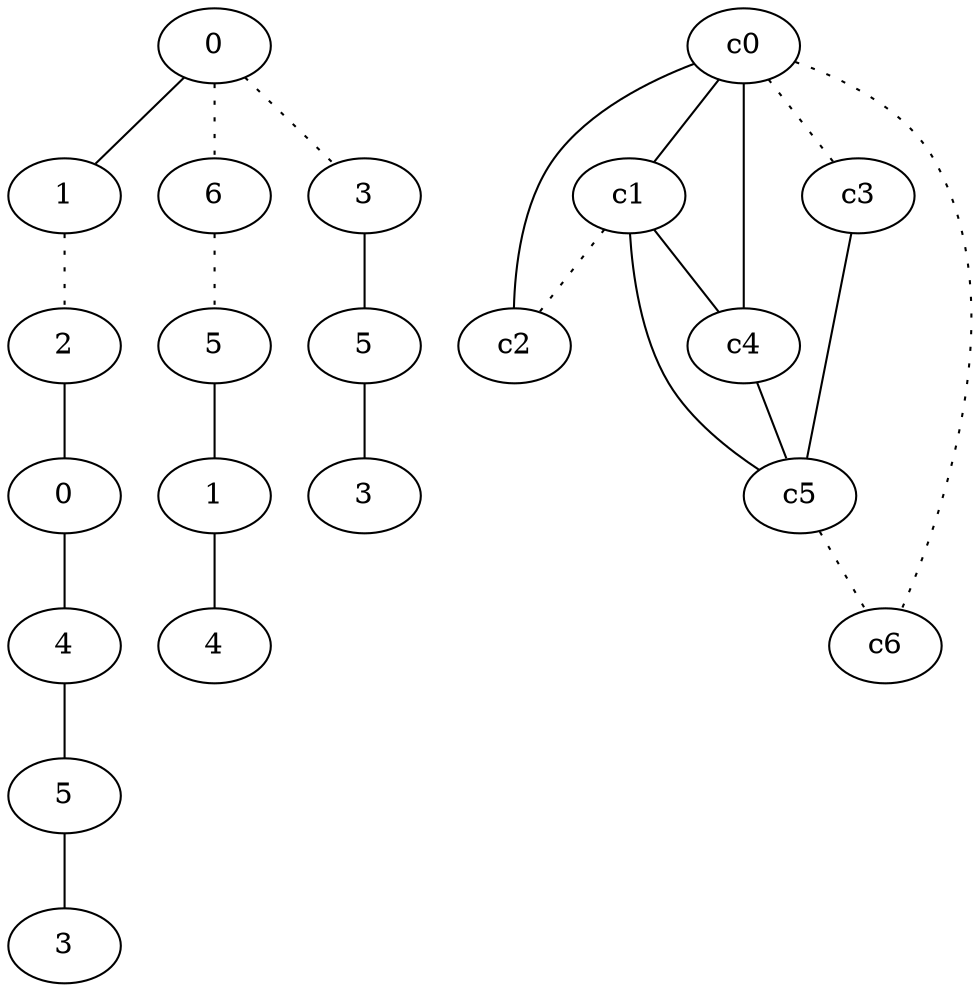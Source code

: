 graph {
a0[label=0];
a1[label=1];
a2[label=2];
a3[label=0];
a4[label=4];
a5[label=5];
a6[label=3];
a7[label=6];
a8[label=5];
a9[label=1];
a10[label=4];
a11[label=3];
a12[label=5];
a13[label=3];
a0 -- a1;
a0 -- a7 [style=dotted];
a0 -- a11 [style=dotted];
a1 -- a2 [style=dotted];
a2 -- a3;
a3 -- a4;
a4 -- a5;
a5 -- a6;
a7 -- a8 [style=dotted];
a8 -- a9;
a9 -- a10;
a11 -- a12;
a12 -- a13;
c0 -- c1;
c0 -- c2;
c0 -- c3 [style=dotted];
c0 -- c4;
c0 -- c6 [style=dotted];
c1 -- c2 [style=dotted];
c1 -- c4;
c1 -- c5;
c3 -- c5;
c4 -- c5;
c5 -- c6 [style=dotted];
}
